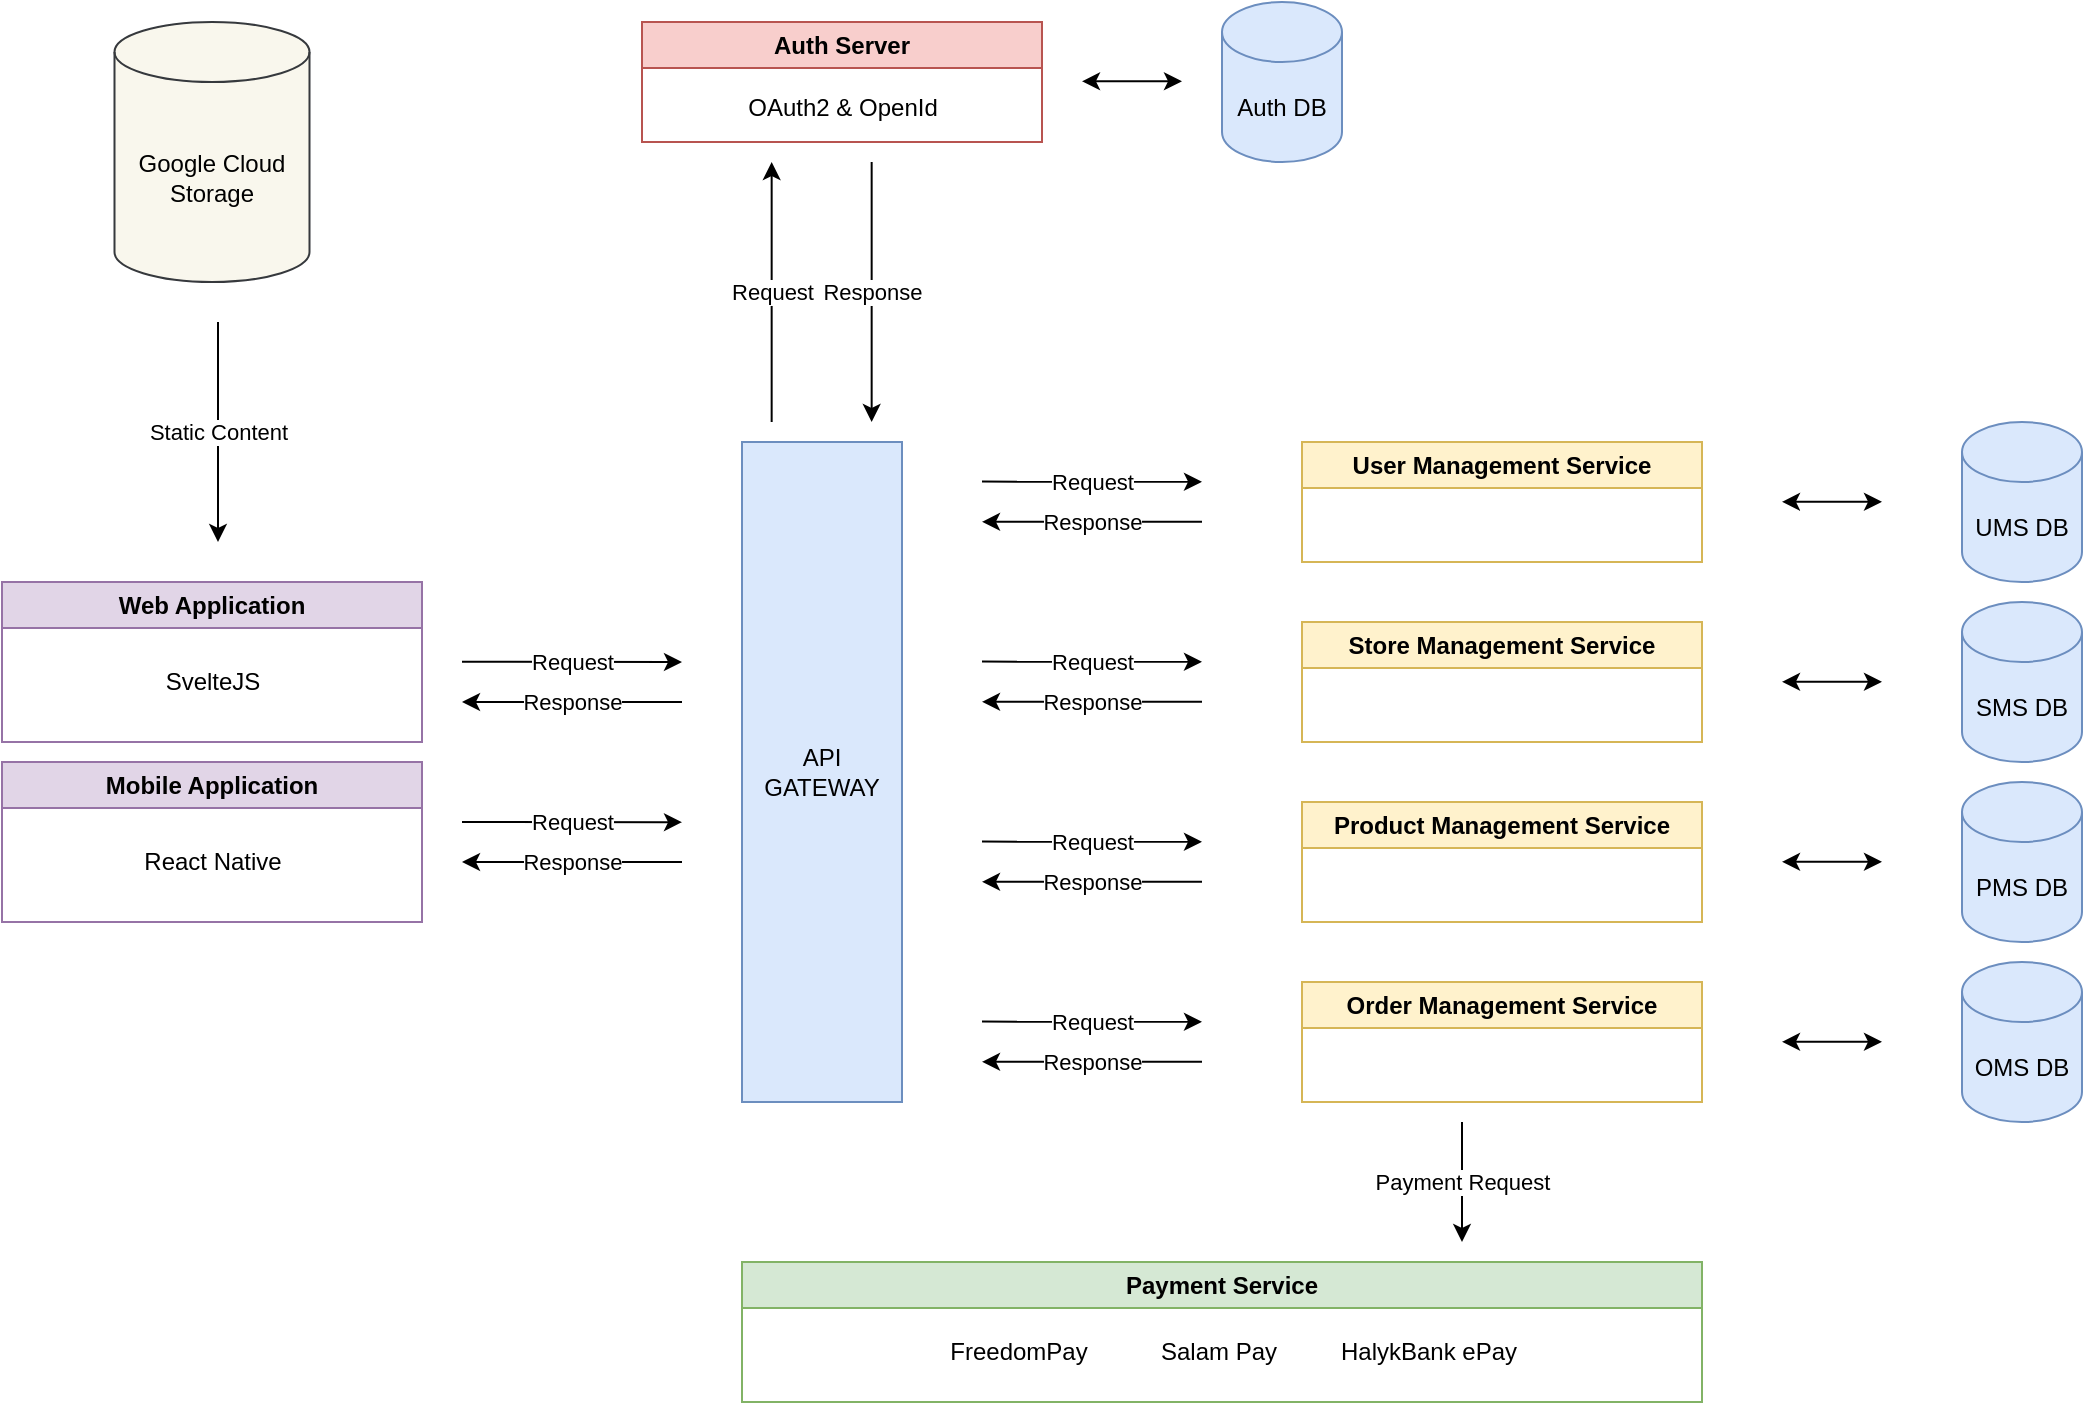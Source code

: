 <mxfile version="24.2.5" type="github">
  <diagram name="Page-1" id="4DVArmQ2FKZMZtiGT3NC">
    <mxGraphModel dx="2223" dy="1527" grid="1" gridSize="10" guides="1" tooltips="1" connect="1" arrows="1" fold="1" page="1" pageScale="1" pageWidth="850" pageHeight="1100" math="0" shadow="0">
      <root>
        <mxCell id="0" />
        <mxCell id="1" parent="0" />
        <mxCell id="9ykSHjA-KUcAoBF8mec--2" value="Web Application" style="swimlane;whiteSpace=wrap;html=1;fillColor=#e1d5e7;strokeColor=#9673a6;" vertex="1" parent="1">
          <mxGeometry x="350" y="470" width="210" height="80" as="geometry" />
        </mxCell>
        <mxCell id="9ykSHjA-KUcAoBF8mec--70" value="SvelteJS" style="text;html=1;align=center;verticalAlign=middle;resizable=0;points=[];autosize=1;strokeColor=none;fillColor=none;" vertex="1" parent="9ykSHjA-KUcAoBF8mec--2">
          <mxGeometry x="70" y="35" width="70" height="30" as="geometry" />
        </mxCell>
        <mxCell id="9ykSHjA-KUcAoBF8mec--3" value="Mobile Application" style="swimlane;whiteSpace=wrap;html=1;fillColor=#e1d5e7;strokeColor=#9673a6;" vertex="1" parent="1">
          <mxGeometry x="350" y="560" width="210" height="80" as="geometry" />
        </mxCell>
        <mxCell id="9ykSHjA-KUcAoBF8mec--71" value="&lt;div&gt;React Native&lt;/div&gt;" style="text;html=1;align=center;verticalAlign=middle;resizable=0;points=[];autosize=1;strokeColor=none;fillColor=none;" vertex="1" parent="9ykSHjA-KUcAoBF8mec--3">
          <mxGeometry x="60" y="35" width="90" height="30" as="geometry" />
        </mxCell>
        <mxCell id="9ykSHjA-KUcAoBF8mec--7" value="&lt;div&gt;API&lt;/div&gt;&lt;div&gt;GATEWAY&lt;br&gt;&lt;/div&gt;" style="rounded=0;whiteSpace=wrap;html=1;fillColor=#dae8fc;strokeColor=#6c8ebf;" vertex="1" parent="1">
          <mxGeometry x="720" y="400" width="80" height="330" as="geometry" />
        </mxCell>
        <mxCell id="9ykSHjA-KUcAoBF8mec--13" value="" style="endArrow=classic;html=1;rounded=0;" edge="1" parent="1">
          <mxGeometry relative="1" as="geometry">
            <mxPoint x="580" y="509.9" as="sourcePoint" />
            <mxPoint x="690" y="510" as="targetPoint" />
          </mxGeometry>
        </mxCell>
        <mxCell id="9ykSHjA-KUcAoBF8mec--14" value="&lt;div&gt;Request&lt;/div&gt;" style="edgeLabel;resizable=0;html=1;;align=center;verticalAlign=middle;" connectable="0" vertex="1" parent="9ykSHjA-KUcAoBF8mec--13">
          <mxGeometry relative="1" as="geometry" />
        </mxCell>
        <mxCell id="9ykSHjA-KUcAoBF8mec--16" value="" style="endArrow=classic;html=1;rounded=0;" edge="1" parent="1">
          <mxGeometry relative="1" as="geometry">
            <mxPoint x="580" y="590" as="sourcePoint" />
            <mxPoint x="690" y="590.1" as="targetPoint" />
          </mxGeometry>
        </mxCell>
        <mxCell id="9ykSHjA-KUcAoBF8mec--17" value="&lt;div&gt;Request&lt;/div&gt;" style="edgeLabel;resizable=0;html=1;;align=center;verticalAlign=middle;" connectable="0" vertex="1" parent="9ykSHjA-KUcAoBF8mec--16">
          <mxGeometry relative="1" as="geometry" />
        </mxCell>
        <mxCell id="9ykSHjA-KUcAoBF8mec--18" value="" style="endArrow=classic;html=1;rounded=0;" edge="1" parent="1">
          <mxGeometry relative="1" as="geometry">
            <mxPoint x="690" y="530" as="sourcePoint" />
            <mxPoint x="580" y="530" as="targetPoint" />
          </mxGeometry>
        </mxCell>
        <mxCell id="9ykSHjA-KUcAoBF8mec--19" value="&lt;div&gt;Response&lt;/div&gt;" style="edgeLabel;resizable=0;html=1;;align=center;verticalAlign=middle;" connectable="0" vertex="1" parent="9ykSHjA-KUcAoBF8mec--18">
          <mxGeometry relative="1" as="geometry" />
        </mxCell>
        <mxCell id="9ykSHjA-KUcAoBF8mec--20" value="" style="endArrow=classic;html=1;rounded=0;" edge="1" parent="1">
          <mxGeometry relative="1" as="geometry">
            <mxPoint x="690" y="610" as="sourcePoint" />
            <mxPoint x="580" y="610" as="targetPoint" />
          </mxGeometry>
        </mxCell>
        <mxCell id="9ykSHjA-KUcAoBF8mec--21" value="&lt;div&gt;Response&lt;/div&gt;" style="edgeLabel;resizable=0;html=1;;align=center;verticalAlign=middle;" connectable="0" vertex="1" parent="9ykSHjA-KUcAoBF8mec--20">
          <mxGeometry relative="1" as="geometry" />
        </mxCell>
        <mxCell id="9ykSHjA-KUcAoBF8mec--22" value="Auth Server" style="swimlane;whiteSpace=wrap;html=1;fillColor=#f8cecc;strokeColor=#b85450;" vertex="1" parent="1">
          <mxGeometry x="670" y="190" width="200" height="60" as="geometry" />
        </mxCell>
        <mxCell id="9ykSHjA-KUcAoBF8mec--25" value="" style="endArrow=classic;html=1;rounded=0;" edge="1" parent="1">
          <mxGeometry relative="1" as="geometry">
            <mxPoint x="734.83" y="390" as="sourcePoint" />
            <mxPoint x="734.83" y="260" as="targetPoint" />
          </mxGeometry>
        </mxCell>
        <mxCell id="9ykSHjA-KUcAoBF8mec--26" value="&lt;div&gt;Request&lt;/div&gt;" style="edgeLabel;resizable=0;html=1;;align=center;verticalAlign=middle;" connectable="0" vertex="1" parent="9ykSHjA-KUcAoBF8mec--25">
          <mxGeometry relative="1" as="geometry" />
        </mxCell>
        <mxCell id="9ykSHjA-KUcAoBF8mec--27" value="" style="endArrow=classic;html=1;rounded=0;" edge="1" parent="1">
          <mxGeometry relative="1" as="geometry">
            <mxPoint x="784.83" y="260" as="sourcePoint" />
            <mxPoint x="784.83" y="390" as="targetPoint" />
          </mxGeometry>
        </mxCell>
        <mxCell id="9ykSHjA-KUcAoBF8mec--28" value="&lt;div&gt;Response&lt;/div&gt;" style="edgeLabel;resizable=0;html=1;;align=center;verticalAlign=middle;" connectable="0" vertex="1" parent="9ykSHjA-KUcAoBF8mec--27">
          <mxGeometry relative="1" as="geometry" />
        </mxCell>
        <mxCell id="9ykSHjA-KUcAoBF8mec--29" value="Auth DB" style="shape=cylinder3;whiteSpace=wrap;html=1;boundedLbl=1;backgroundOutline=1;size=15;fillColor=#dae8fc;strokeColor=#6c8ebf;" vertex="1" parent="1">
          <mxGeometry x="960" y="180" width="60" height="80" as="geometry" />
        </mxCell>
        <mxCell id="9ykSHjA-KUcAoBF8mec--30" value="" style="endArrow=classic;startArrow=classic;html=1;rounded=0;" edge="1" parent="1">
          <mxGeometry width="50" height="50" relative="1" as="geometry">
            <mxPoint x="890" y="219.66" as="sourcePoint" />
            <mxPoint x="940" y="219.66" as="targetPoint" />
          </mxGeometry>
        </mxCell>
        <mxCell id="9ykSHjA-KUcAoBF8mec--31" value="User Management Service" style="swimlane;whiteSpace=wrap;html=1;fillColor=#fff2cc;strokeColor=#d6b656;" vertex="1" parent="1">
          <mxGeometry x="1000" y="400" width="200" height="60" as="geometry" />
        </mxCell>
        <mxCell id="9ykSHjA-KUcAoBF8mec--32" value="UMS DB" style="shape=cylinder3;whiteSpace=wrap;html=1;boundedLbl=1;backgroundOutline=1;size=15;fillColor=#dae8fc;strokeColor=#6c8ebf;" vertex="1" parent="1">
          <mxGeometry x="1330" y="390" width="60" height="80" as="geometry" />
        </mxCell>
        <mxCell id="9ykSHjA-KUcAoBF8mec--33" value="" style="endArrow=classic;startArrow=classic;html=1;rounded=0;" edge="1" parent="1">
          <mxGeometry width="50" height="50" relative="1" as="geometry">
            <mxPoint x="1240" y="429.91" as="sourcePoint" />
            <mxPoint x="1290" y="429.91" as="targetPoint" />
          </mxGeometry>
        </mxCell>
        <mxCell id="9ykSHjA-KUcAoBF8mec--34" value="" style="endArrow=classic;html=1;rounded=0;" edge="1" parent="1">
          <mxGeometry relative="1" as="geometry">
            <mxPoint x="840" y="419.8" as="sourcePoint" />
            <mxPoint x="950" y="419.9" as="targetPoint" />
          </mxGeometry>
        </mxCell>
        <mxCell id="9ykSHjA-KUcAoBF8mec--35" value="&lt;div&gt;Request&lt;/div&gt;" style="edgeLabel;resizable=0;html=1;;align=center;verticalAlign=middle;" connectable="0" vertex="1" parent="9ykSHjA-KUcAoBF8mec--34">
          <mxGeometry relative="1" as="geometry" />
        </mxCell>
        <mxCell id="9ykSHjA-KUcAoBF8mec--36" value="" style="endArrow=classic;html=1;rounded=0;" edge="1" parent="1">
          <mxGeometry relative="1" as="geometry">
            <mxPoint x="950" y="439.9" as="sourcePoint" />
            <mxPoint x="840" y="439.9" as="targetPoint" />
          </mxGeometry>
        </mxCell>
        <mxCell id="9ykSHjA-KUcAoBF8mec--37" value="&lt;div&gt;Response&lt;/div&gt;" style="edgeLabel;resizable=0;html=1;;align=center;verticalAlign=middle;" connectable="0" vertex="1" parent="9ykSHjA-KUcAoBF8mec--36">
          <mxGeometry relative="1" as="geometry" />
        </mxCell>
        <mxCell id="9ykSHjA-KUcAoBF8mec--45" value="Store Management Service" style="swimlane;whiteSpace=wrap;html=1;fillColor=#fff2cc;strokeColor=#d6b656;" vertex="1" parent="1">
          <mxGeometry x="1000" y="490" width="200" height="60" as="geometry" />
        </mxCell>
        <mxCell id="9ykSHjA-KUcAoBF8mec--46" value="SMS DB" style="shape=cylinder3;whiteSpace=wrap;html=1;boundedLbl=1;backgroundOutline=1;size=15;fillColor=#dae8fc;strokeColor=#6c8ebf;" vertex="1" parent="1">
          <mxGeometry x="1330" y="480" width="60" height="80" as="geometry" />
        </mxCell>
        <mxCell id="9ykSHjA-KUcAoBF8mec--47" value="" style="endArrow=classic;startArrow=classic;html=1;rounded=0;" edge="1" parent="1">
          <mxGeometry width="50" height="50" relative="1" as="geometry">
            <mxPoint x="1240" y="519.91" as="sourcePoint" />
            <mxPoint x="1290" y="519.91" as="targetPoint" />
          </mxGeometry>
        </mxCell>
        <mxCell id="9ykSHjA-KUcAoBF8mec--48" value="" style="endArrow=classic;html=1;rounded=0;" edge="1" parent="1">
          <mxGeometry relative="1" as="geometry">
            <mxPoint x="840" y="509.8" as="sourcePoint" />
            <mxPoint x="950" y="509.9" as="targetPoint" />
          </mxGeometry>
        </mxCell>
        <mxCell id="9ykSHjA-KUcAoBF8mec--49" value="&lt;div&gt;Request&lt;/div&gt;" style="edgeLabel;resizable=0;html=1;;align=center;verticalAlign=middle;" connectable="0" vertex="1" parent="9ykSHjA-KUcAoBF8mec--48">
          <mxGeometry relative="1" as="geometry" />
        </mxCell>
        <mxCell id="9ykSHjA-KUcAoBF8mec--50" value="" style="endArrow=classic;html=1;rounded=0;" edge="1" parent="1">
          <mxGeometry relative="1" as="geometry">
            <mxPoint x="950" y="529.9" as="sourcePoint" />
            <mxPoint x="840" y="529.9" as="targetPoint" />
          </mxGeometry>
        </mxCell>
        <mxCell id="9ykSHjA-KUcAoBF8mec--51" value="&lt;div&gt;Response&lt;/div&gt;" style="edgeLabel;resizable=0;html=1;;align=center;verticalAlign=middle;" connectable="0" vertex="1" parent="9ykSHjA-KUcAoBF8mec--50">
          <mxGeometry relative="1" as="geometry" />
        </mxCell>
        <mxCell id="9ykSHjA-KUcAoBF8mec--52" value="Product Management Service" style="swimlane;whiteSpace=wrap;html=1;fillColor=#fff2cc;strokeColor=#d6b656;" vertex="1" parent="1">
          <mxGeometry x="1000" y="580" width="200" height="60" as="geometry" />
        </mxCell>
        <mxCell id="9ykSHjA-KUcAoBF8mec--53" value="PMS DB" style="shape=cylinder3;whiteSpace=wrap;html=1;boundedLbl=1;backgroundOutline=1;size=15;fillColor=#dae8fc;strokeColor=#6c8ebf;" vertex="1" parent="1">
          <mxGeometry x="1330" y="570" width="60" height="80" as="geometry" />
        </mxCell>
        <mxCell id="9ykSHjA-KUcAoBF8mec--54" value="" style="endArrow=classic;startArrow=classic;html=1;rounded=0;" edge="1" parent="1">
          <mxGeometry width="50" height="50" relative="1" as="geometry">
            <mxPoint x="1240" y="609.91" as="sourcePoint" />
            <mxPoint x="1290" y="609.91" as="targetPoint" />
          </mxGeometry>
        </mxCell>
        <mxCell id="9ykSHjA-KUcAoBF8mec--55" value="" style="endArrow=classic;html=1;rounded=0;" edge="1" parent="1">
          <mxGeometry relative="1" as="geometry">
            <mxPoint x="840" y="599.8" as="sourcePoint" />
            <mxPoint x="950" y="599.9" as="targetPoint" />
          </mxGeometry>
        </mxCell>
        <mxCell id="9ykSHjA-KUcAoBF8mec--56" value="&lt;div&gt;Request&lt;/div&gt;" style="edgeLabel;resizable=0;html=1;;align=center;verticalAlign=middle;" connectable="0" vertex="1" parent="9ykSHjA-KUcAoBF8mec--55">
          <mxGeometry relative="1" as="geometry" />
        </mxCell>
        <mxCell id="9ykSHjA-KUcAoBF8mec--57" value="" style="endArrow=classic;html=1;rounded=0;" edge="1" parent="1">
          <mxGeometry relative="1" as="geometry">
            <mxPoint x="950" y="619.9" as="sourcePoint" />
            <mxPoint x="840" y="619.9" as="targetPoint" />
          </mxGeometry>
        </mxCell>
        <mxCell id="9ykSHjA-KUcAoBF8mec--58" value="&lt;div&gt;Response&lt;/div&gt;" style="edgeLabel;resizable=0;html=1;;align=center;verticalAlign=middle;" connectable="0" vertex="1" parent="9ykSHjA-KUcAoBF8mec--57">
          <mxGeometry relative="1" as="geometry" />
        </mxCell>
        <mxCell id="9ykSHjA-KUcAoBF8mec--59" value="Order Management Service" style="swimlane;whiteSpace=wrap;html=1;fillColor=#fff2cc;strokeColor=#d6b656;" vertex="1" parent="1">
          <mxGeometry x="1000" y="670" width="200" height="60" as="geometry" />
        </mxCell>
        <mxCell id="9ykSHjA-KUcAoBF8mec--60" value="OMS DB" style="shape=cylinder3;whiteSpace=wrap;html=1;boundedLbl=1;backgroundOutline=1;size=15;fillColor=#dae8fc;strokeColor=#6c8ebf;" vertex="1" parent="1">
          <mxGeometry x="1330" y="660" width="60" height="80" as="geometry" />
        </mxCell>
        <mxCell id="9ykSHjA-KUcAoBF8mec--61" value="" style="endArrow=classic;startArrow=classic;html=1;rounded=0;" edge="1" parent="1">
          <mxGeometry width="50" height="50" relative="1" as="geometry">
            <mxPoint x="1240" y="699.91" as="sourcePoint" />
            <mxPoint x="1290" y="699.91" as="targetPoint" />
          </mxGeometry>
        </mxCell>
        <mxCell id="9ykSHjA-KUcAoBF8mec--62" value="" style="endArrow=classic;html=1;rounded=0;" edge="1" parent="1">
          <mxGeometry relative="1" as="geometry">
            <mxPoint x="840" y="689.8" as="sourcePoint" />
            <mxPoint x="950" y="689.9" as="targetPoint" />
          </mxGeometry>
        </mxCell>
        <mxCell id="9ykSHjA-KUcAoBF8mec--63" value="&lt;div&gt;Request&lt;/div&gt;" style="edgeLabel;resizable=0;html=1;;align=center;verticalAlign=middle;" connectable="0" vertex="1" parent="9ykSHjA-KUcAoBF8mec--62">
          <mxGeometry relative="1" as="geometry" />
        </mxCell>
        <mxCell id="9ykSHjA-KUcAoBF8mec--64" value="" style="endArrow=classic;html=1;rounded=0;" edge="1" parent="1">
          <mxGeometry relative="1" as="geometry">
            <mxPoint x="950" y="709.9" as="sourcePoint" />
            <mxPoint x="840" y="709.9" as="targetPoint" />
          </mxGeometry>
        </mxCell>
        <mxCell id="9ykSHjA-KUcAoBF8mec--65" value="&lt;div&gt;Response&lt;/div&gt;" style="edgeLabel;resizable=0;html=1;;align=center;verticalAlign=middle;" connectable="0" vertex="1" parent="9ykSHjA-KUcAoBF8mec--64">
          <mxGeometry relative="1" as="geometry" />
        </mxCell>
        <mxCell id="9ykSHjA-KUcAoBF8mec--66" value="Google Cloud Storage" style="shape=cylinder3;whiteSpace=wrap;html=1;boundedLbl=1;backgroundOutline=1;size=15;fillColor=#f9f7ed;strokeColor=#36393d;" vertex="1" parent="1">
          <mxGeometry x="406.25" y="190" width="97.5" height="130" as="geometry" />
        </mxCell>
        <mxCell id="9ykSHjA-KUcAoBF8mec--67" value="" style="endArrow=classic;html=1;rounded=0;" edge="1" parent="1">
          <mxGeometry relative="1" as="geometry">
            <mxPoint x="458" y="340" as="sourcePoint" />
            <mxPoint x="458" y="450" as="targetPoint" />
          </mxGeometry>
        </mxCell>
        <mxCell id="9ykSHjA-KUcAoBF8mec--68" value="Static Content" style="edgeLabel;resizable=0;html=1;;align=center;verticalAlign=middle;" connectable="0" vertex="1" parent="9ykSHjA-KUcAoBF8mec--67">
          <mxGeometry relative="1" as="geometry" />
        </mxCell>
        <mxCell id="9ykSHjA-KUcAoBF8mec--69" value="OAuth2 &amp;amp; OpenId" style="text;html=1;align=center;verticalAlign=middle;resizable=0;points=[];autosize=1;strokeColor=none;fillColor=none;" vertex="1" parent="1">
          <mxGeometry x="710" y="218" width="120" height="30" as="geometry" />
        </mxCell>
        <mxCell id="9ykSHjA-KUcAoBF8mec--72" value="Payment Service" style="swimlane;whiteSpace=wrap;html=1;fillColor=#d5e8d4;strokeColor=#82b366;" vertex="1" parent="1">
          <mxGeometry x="720" y="810" width="480" height="70" as="geometry" />
        </mxCell>
        <mxCell id="9ykSHjA-KUcAoBF8mec--75" value="FreedomPay" style="text;html=1;align=center;verticalAlign=middle;resizable=0;points=[];autosize=1;" vertex="1" parent="9ykSHjA-KUcAoBF8mec--72">
          <mxGeometry x="92.5" y="30" width="90" height="30" as="geometry" />
        </mxCell>
        <mxCell id="9ykSHjA-KUcAoBF8mec--76" value="Salam Pay" style="text;html=1;align=center;verticalAlign=middle;resizable=0;points=[];autosize=1;" vertex="1" parent="9ykSHjA-KUcAoBF8mec--72">
          <mxGeometry x="197.5" y="30" width="80" height="30" as="geometry" />
        </mxCell>
        <mxCell id="9ykSHjA-KUcAoBF8mec--77" value="HalykBank ePay" style="text;html=1;align=center;verticalAlign=middle;resizable=0;points=[];autosize=1;" vertex="1" parent="9ykSHjA-KUcAoBF8mec--72">
          <mxGeometry x="287.5" y="30" width="110" height="30" as="geometry" />
        </mxCell>
        <mxCell id="9ykSHjA-KUcAoBF8mec--84" value="" style="endArrow=classic;html=1;rounded=0;" edge="1" parent="1">
          <mxGeometry relative="1" as="geometry">
            <mxPoint x="1080" y="740" as="sourcePoint" />
            <mxPoint x="1080" y="800" as="targetPoint" />
          </mxGeometry>
        </mxCell>
        <mxCell id="9ykSHjA-KUcAoBF8mec--85" value="Payment Request" style="edgeLabel;resizable=0;html=1;;align=center;verticalAlign=middle;" connectable="0" vertex="1" parent="9ykSHjA-KUcAoBF8mec--84">
          <mxGeometry relative="1" as="geometry" />
        </mxCell>
      </root>
    </mxGraphModel>
  </diagram>
</mxfile>
